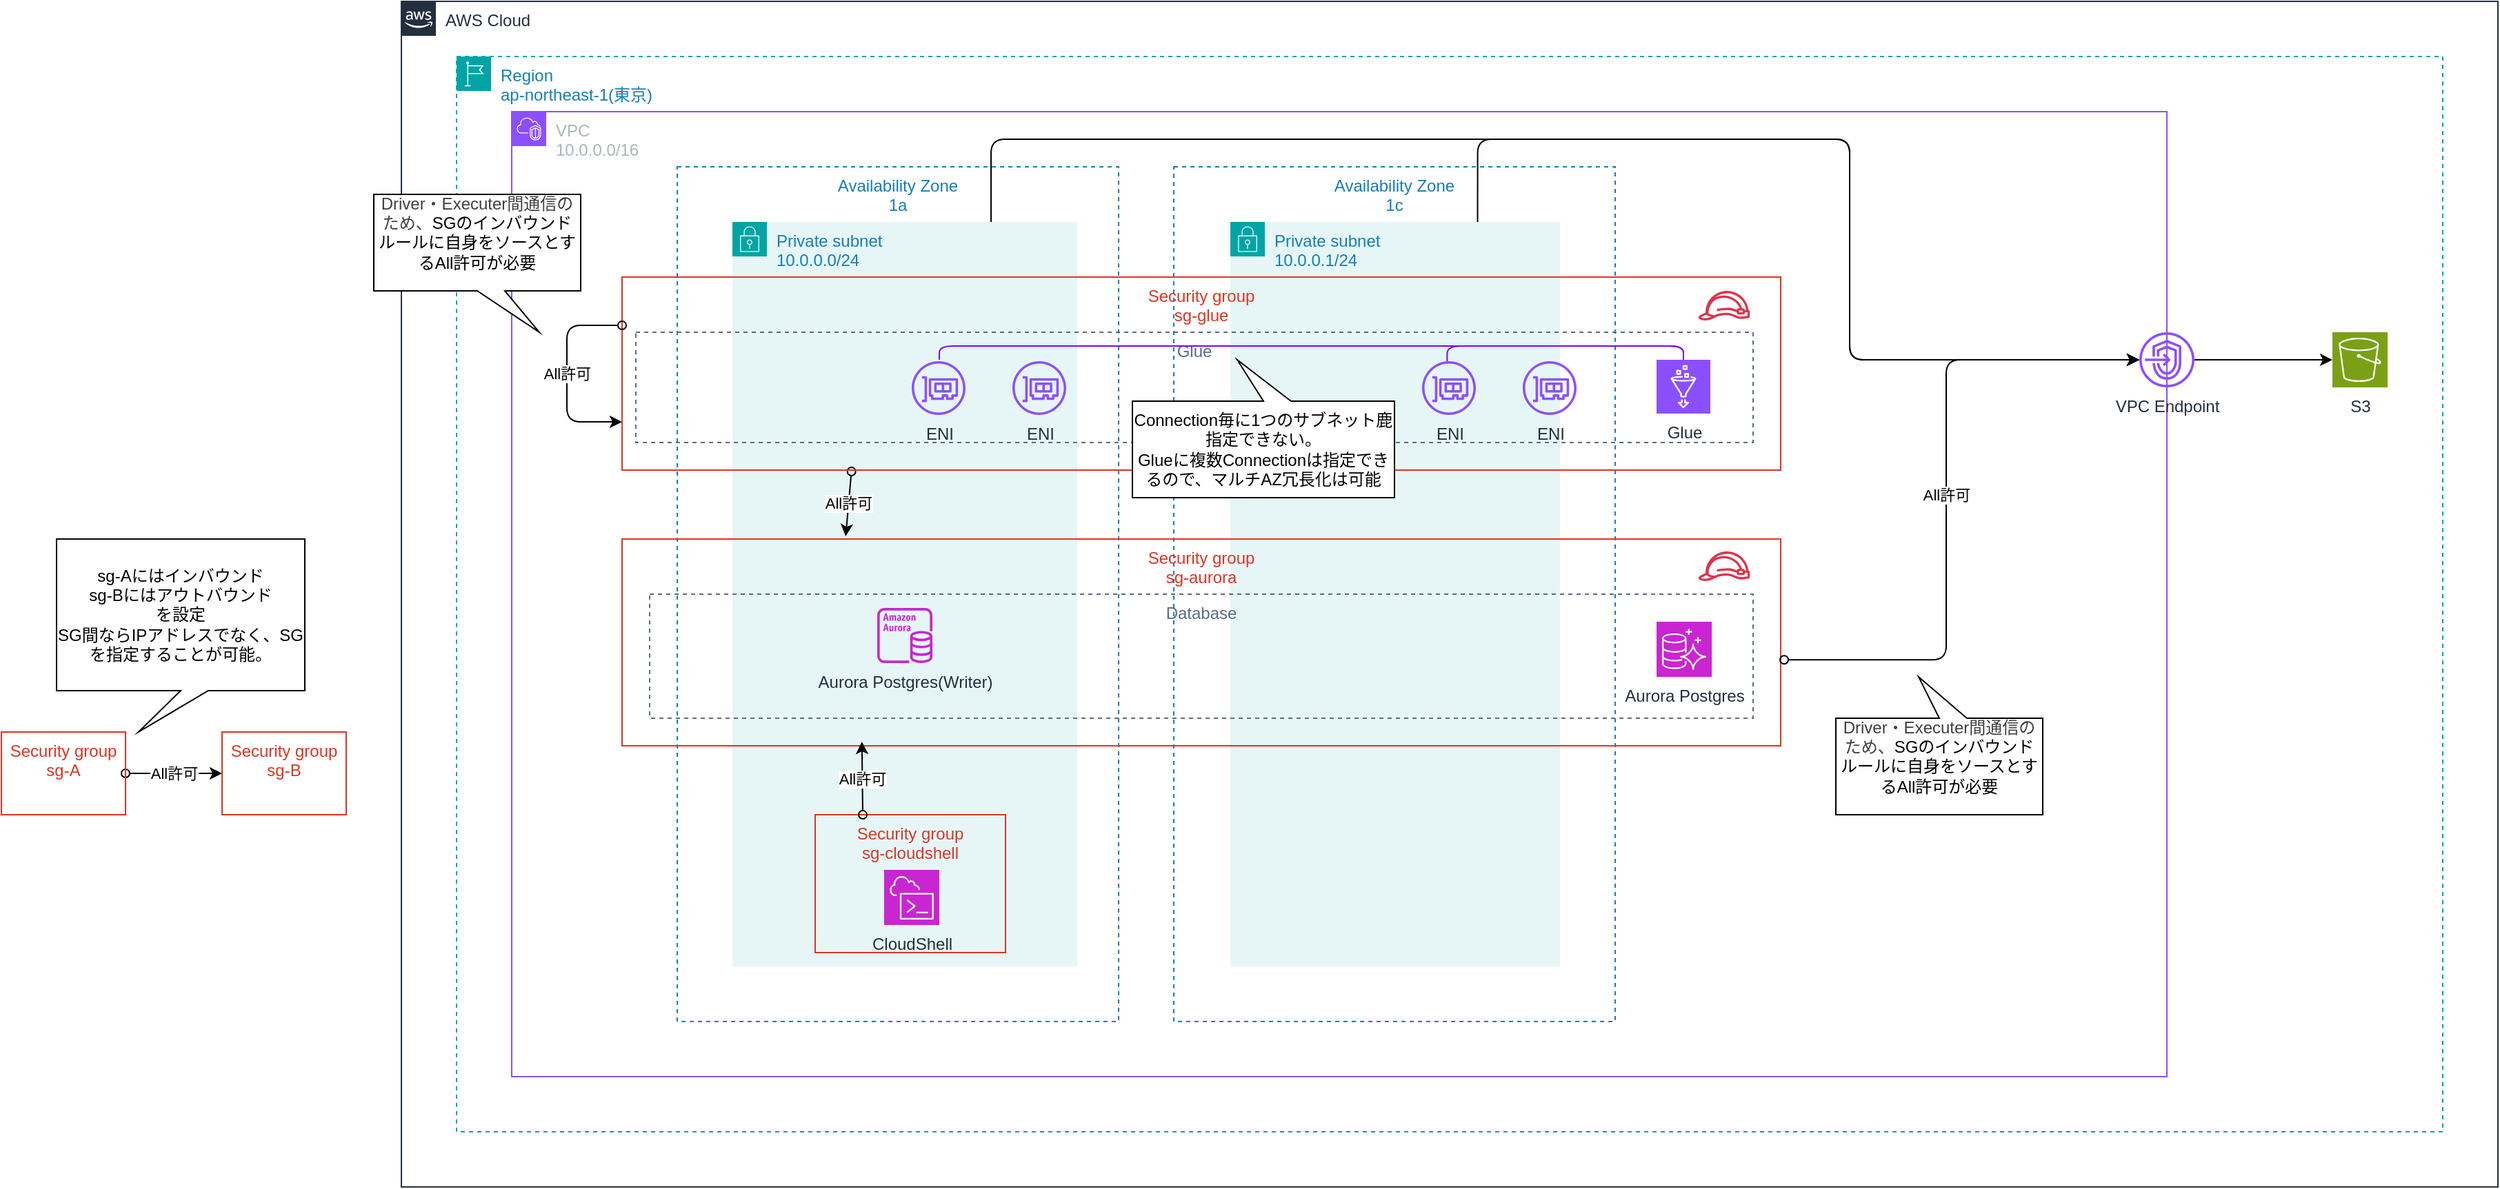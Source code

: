 <mxfile>
    <diagram id="7bn0JzQapbN7nQu4P8Pe" name="Page-1">
        <mxGraphModel dx="3030" dy="786" grid="1" gridSize="10" guides="1" tooltips="1" connect="1" arrows="1" fold="1" page="1" pageScale="1" pageWidth="1600" pageHeight="900" math="0" shadow="0">
            <root>
                <mxCell id="0"/>
                <mxCell id="1" style="" parent="0"/>
                <mxCell id="163" style="edgeStyle=orthogonalEdgeStyle;html=1;exitX=0.75;exitY=0;exitDx=0;exitDy=0;" parent="1" source="103" target="111" edge="1">
                    <mxGeometry relative="1" as="geometry">
                        <mxPoint x="820" y="210" as="sourcePoint"/>
                        <Array as="points">
                            <mxPoint x="820" y="140"/>
                            <mxPoint x="1090" y="140"/>
                            <mxPoint x="1090" y="300"/>
                        </Array>
                    </mxGeometry>
                </mxCell>
                <mxCell id="164" style="edgeStyle=orthogonalEdgeStyle;html=1;exitX=0.75;exitY=0;exitDx=0;exitDy=0;" parent="1" source="105" target="111" edge="1">
                    <mxGeometry relative="1" as="geometry">
                        <mxPoint x="820" y="210" as="sourcePoint"/>
                        <Array as="points">
                            <mxPoint x="468" y="140"/>
                            <mxPoint x="1090" y="140"/>
                            <mxPoint x="1090" y="300"/>
                        </Array>
                    </mxGeometry>
                </mxCell>
                <mxCell id="165" style="html=1;entryX=0;entryY=0.5;entryDx=0;entryDy=0;entryPerimeter=0;" parent="1" source="111" target="110" edge="1">
                    <mxGeometry relative="1" as="geometry">
                        <mxPoint x="477" y="210" as="sourcePoint"/>
                        <mxPoint x="1310" y="310" as="targetPoint"/>
                    </mxGeometry>
                </mxCell>
                <mxCell id="32" value="AWS" style="locked=1;" parent="0"/>
                <mxCell id="56" value="AWS Cloud" style="points=[[0,0],[0.25,0],[0.5,0],[0.75,0],[1,0],[1,0.25],[1,0.5],[1,0.75],[1,1],[0.75,1],[0.5,1],[0.25,1],[0,1],[0,0.75],[0,0.5],[0,0.25]];outlineConnect=0;gradientColor=none;html=1;whiteSpace=wrap;fontSize=12;fontStyle=0;container=1;pointerEvents=0;collapsible=0;recursiveResize=0;shape=mxgraph.aws4.group;grIcon=mxgraph.aws4.group_aws_cloud_alt;strokeColor=#232F3E;fillColor=none;verticalAlign=top;align=left;spacingLeft=30;fontColor=#232F3E;dashed=0;" parent="32" vertex="1">
                    <mxGeometry x="40" y="40" width="1520" height="860" as="geometry"/>
                </mxCell>
                <mxCell id="73" value="Region&lt;div&gt;ap-northeast-1(東京)&lt;/div&gt;" style="points=[[0,0],[0.25,0],[0.5,0],[0.75,0],[1,0],[1,0.25],[1,0.5],[1,0.75],[1,1],[0.75,1],[0.5,1],[0.25,1],[0,1],[0,0.75],[0,0.5],[0,0.25]];outlineConnect=0;gradientColor=none;html=1;whiteSpace=wrap;fontSize=12;fontStyle=0;container=1;pointerEvents=0;collapsible=0;recursiveResize=0;shape=mxgraph.aws4.group;grIcon=mxgraph.aws4.group_region;strokeColor=#00A4A6;fillColor=none;verticalAlign=top;align=left;spacingLeft=30;fontColor=#147EBA;dashed=1;" parent="32" vertex="1">
                    <mxGeometry x="80" y="80" width="1440" height="780" as="geometry"/>
                </mxCell>
                <mxCell id="33" value="VPC" style="locked=1;" parent="0"/>
                <mxCell id="87" value="VPC&lt;div&gt;10.0.0.0/16&lt;/div&gt;" style="points=[[0,0],[0.25,0],[0.5,0],[0.75,0],[1,0],[1,0.25],[1,0.5],[1,0.75],[1,1],[0.75,1],[0.5,1],[0.25,1],[0,1],[0,0.75],[0,0.5],[0,0.25]];outlineConnect=0;gradientColor=none;html=1;whiteSpace=wrap;fontSize=12;fontStyle=0;container=1;pointerEvents=0;collapsible=0;recursiveResize=0;shape=mxgraph.aws4.group;grIcon=mxgraph.aws4.group_vpc2;strokeColor=#8C4FFF;fillColor=none;verticalAlign=top;align=left;spacingLeft=30;fontColor=#AAB7B8;dashed=0;" parent="33" vertex="1">
                    <mxGeometry x="120" y="120" width="1200" height="700" as="geometry"/>
                </mxCell>
                <mxCell id="35" value="AZ" style="locked=1;" parent="0"/>
                <mxCell id="108" value="Availability Zone&lt;div&gt;1c&lt;/div&gt;" style="fillColor=none;strokeColor=#147EBA;dashed=1;verticalAlign=top;fontStyle=0;fontColor=#147EBA;whiteSpace=wrap;html=1;" parent="35" vertex="1">
                    <mxGeometry x="600" y="160" width="320" height="620" as="geometry"/>
                </mxCell>
                <mxCell id="109" value="Availability Zone&lt;div&gt;1a&lt;/div&gt;" style="fillColor=none;strokeColor=#147EBA;dashed=1;verticalAlign=top;fontStyle=0;fontColor=#147EBA;whiteSpace=wrap;html=1;" parent="35" vertex="1">
                    <mxGeometry x="240" y="160" width="320" height="620" as="geometry"/>
                </mxCell>
                <mxCell id="34" value="サブネット" style="" parent="0"/>
                <mxCell id="103" value="Private subnet&lt;div&gt;10.0.0.1/24&lt;/div&gt;" style="points=[[0,0],[0.25,0],[0.5,0],[0.75,0],[1,0],[1,0.25],[1,0.5],[1,0.75],[1,1],[0.75,1],[0.5,1],[0.25,1],[0,1],[0,0.75],[0,0.5],[0,0.25]];outlineConnect=0;gradientColor=none;html=1;whiteSpace=wrap;fontSize=12;fontStyle=0;container=1;pointerEvents=0;collapsible=0;recursiveResize=0;shape=mxgraph.aws4.group;grIcon=mxgraph.aws4.group_security_group;grStroke=0;strokeColor=#00A4A6;fillColor=#E6F6F7;verticalAlign=top;align=left;spacingLeft=30;fontColor=#147EBA;dashed=0;" parent="34" vertex="1">
                    <mxGeometry x="641" y="200" width="239" height="540" as="geometry"/>
                </mxCell>
                <mxCell id="105" value="Private subnet&lt;div&gt;10.0.0.0/24&lt;/div&gt;" style="points=[[0,0],[0.25,0],[0.5,0],[0.75,0],[1,0],[1,0.25],[1,0.5],[1,0.75],[1,1],[0.75,1],[0.5,1],[0.25,1],[0,1],[0,0.75],[0,0.5],[0,0.25]];outlineConnect=0;gradientColor=none;html=1;whiteSpace=wrap;fontSize=12;fontStyle=0;container=1;pointerEvents=0;collapsible=0;recursiveResize=0;shape=mxgraph.aws4.group;grIcon=mxgraph.aws4.group_security_group;grStroke=0;strokeColor=#00A4A6;fillColor=#E6F6F7;verticalAlign=top;align=left;spacingLeft=30;fontColor=#147EBA;dashed=0;" parent="34" vertex="1">
                    <mxGeometry x="280" y="200" width="250" height="540" as="geometry"/>
                </mxCell>
                <mxCell id="117" value="セキュリティグループ" style="" parent="0"/>
                <mxCell id="131" value="Security group&lt;div&gt;sg-cloudshell&lt;/div&gt;" style="fillColor=none;strokeColor=#DD3522;verticalAlign=top;fontStyle=0;fontColor=#DD3522;whiteSpace=wrap;html=1;" parent="117" vertex="1">
                    <mxGeometry x="340" y="630" width="138" height="100" as="geometry"/>
                </mxCell>
                <mxCell id="149" value="Security group&lt;div&gt;sg-aurora&lt;/div&gt;" style="fillColor=none;strokeColor=#DD3522;verticalAlign=top;fontStyle=0;fontColor=#DD3522;whiteSpace=wrap;html=1;" parent="117" vertex="1">
                    <mxGeometry x="200" y="430" width="840" height="150" as="geometry"/>
                </mxCell>
                <mxCell id="153" value="All許可" style="edgeStyle=none;html=1;exitX=0.198;exitY=1.007;exitDx=0;exitDy=0;entryX=0.193;entryY=-0.013;entryDx=0;entryDy=0;startArrow=oval;startFill=0;entryPerimeter=0;exitPerimeter=0;" parent="117" source="150" target="149" edge="1">
                    <mxGeometry relative="1" as="geometry"/>
                </mxCell>
                <mxCell id="150" value="Security group&lt;div&gt;sg-glue&lt;/div&gt;" style="fillColor=none;strokeColor=#DD3522;verticalAlign=top;fontStyle=0;fontColor=#DD3522;whiteSpace=wrap;html=1;" parent="117" vertex="1">
                    <mxGeometry x="200" y="240" width="840" height="140" as="geometry"/>
                </mxCell>
                <mxCell id="151" value="All許可" style="edgeStyle=none;html=1;exitX=0.25;exitY=0;exitDx=0;exitDy=0;entryX=0.207;entryY=0.98;entryDx=0;entryDy=0;entryPerimeter=0;startArrow=oval;startFill=0;" parent="117" source="131" target="149" edge="1">
                    <mxGeometry relative="1" as="geometry"/>
                </mxCell>
                <mxCell id="154" value="All許可" style="edgeStyle=none;html=1;exitX=1;exitY=0.5;exitDx=0;exitDy=0;startArrow=oval;startFill=0;entryX=0;entryY=0.5;entryDx=0;entryDy=0;" parent="117" source="156" target="157" edge="1">
                    <mxGeometry relative="1" as="geometry">
                        <mxPoint x="-160" y="602" as="sourcePoint"/>
                        <mxPoint x="-91" y="600" as="targetPoint"/>
                    </mxGeometry>
                </mxCell>
                <mxCell id="156" value="Security group&lt;div&gt;sg-A&lt;/div&gt;" style="fillColor=none;strokeColor=#DD3522;verticalAlign=top;fontStyle=0;fontColor=#DD3522;whiteSpace=wrap;html=1;" parent="117" vertex="1">
                    <mxGeometry x="-250" y="570" width="90" height="60" as="geometry"/>
                </mxCell>
                <mxCell id="157" value="Security group&lt;div&gt;sg-B&lt;/div&gt;" style="fillColor=none;strokeColor=#DD3522;verticalAlign=top;fontStyle=0;fontColor=#DD3522;whiteSpace=wrap;html=1;" parent="117" vertex="1">
                    <mxGeometry x="-90" y="570" width="90" height="60" as="geometry"/>
                </mxCell>
                <mxCell id="160" value="All許可" style="edgeStyle=orthogonalEdgeStyle;html=1;exitX=0;exitY=0.25;exitDx=0;exitDy=0;startArrow=oval;startFill=0;rounded=1;curved=0;entryX=0;entryY=0.75;entryDx=0;entryDy=0;" parent="117" source="150" target="150" edge="1">
                    <mxGeometry relative="1" as="geometry">
                        <mxPoint x="1120" y="290" as="sourcePoint"/>
                        <mxPoint x="1020" y="320" as="targetPoint"/>
                        <Array as="points">
                            <mxPoint x="160" y="275"/>
                            <mxPoint x="160" y="345"/>
                        </Array>
                    </mxGeometry>
                </mxCell>
                <mxCell id="167" value="All許可" style="edgeStyle=orthogonalEdgeStyle;html=1;exitX=1.003;exitY=0.584;exitDx=0;exitDy=0;startArrow=oval;startFill=0;exitPerimeter=0;" parent="117" source="149" target="111" edge="1">
                    <mxGeometry relative="1" as="geometry">
                        <mxPoint x="1104" y="510" as="sourcePoint"/>
                        <mxPoint x="1260" y="350" as="targetPoint"/>
                        <Array as="points">
                            <mxPoint x="1160" y="518"/>
                            <mxPoint x="1160" y="300"/>
                        </Array>
                    </mxGeometry>
                </mxCell>
                <mxCell id="121" value="リソースグループ" parent="0"/>
                <mxCell id="122" value="Database" style="fillColor=none;strokeColor=#5A6C86;dashed=1;verticalAlign=top;fontStyle=0;fontColor=#5A6C86;whiteSpace=wrap;html=1;" parent="121" vertex="1">
                    <mxGeometry x="220" y="470" width="800" height="90" as="geometry"/>
                </mxCell>
                <mxCell id="123" value="Glue" style="fillColor=none;strokeColor=#5A6C86;dashed=1;verticalAlign=top;fontStyle=0;fontColor=#5A6C86;whiteSpace=wrap;html=1;" parent="121" vertex="1">
                    <mxGeometry x="210" y="280" width="810" height="80" as="geometry"/>
                </mxCell>
                <mxCell id="37" value="リソース" parent="0"/>
                <mxCell id="110" value="S3" style="sketch=0;points=[[0,0,0],[0.25,0,0],[0.5,0,0],[0.75,0,0],[1,0,0],[0,1,0],[0.25,1,0],[0.5,1,0],[0.75,1,0],[1,1,0],[0,0.25,0],[0,0.5,0],[0,0.75,0],[1,0.25,0],[1,0.5,0],[1,0.75,0]];outlineConnect=0;fontColor=#232F3E;fillColor=#7AA116;strokeColor=#ffffff;dashed=0;verticalLabelPosition=bottom;verticalAlign=top;align=center;html=1;fontSize=12;fontStyle=0;aspect=fixed;shape=mxgraph.aws4.resourceIcon;resIcon=mxgraph.aws4.s3;" parent="37" vertex="1">
                    <mxGeometry x="1440" y="280" width="40" height="40" as="geometry"/>
                </mxCell>
                <mxCell id="111" value="VPC Endpoint" style="sketch=0;outlineConnect=0;fontColor=#232F3E;gradientColor=none;fillColor=#8C4FFF;strokeColor=none;dashed=0;verticalLabelPosition=bottom;verticalAlign=top;align=center;html=1;fontSize=12;fontStyle=0;aspect=fixed;pointerEvents=1;shape=mxgraph.aws4.endpoints;" parent="37" vertex="1">
                    <mxGeometry x="1300" y="280" width="40" height="40" as="geometry"/>
                </mxCell>
                <mxCell id="113" value="Aurora Postgres(Writer)" style="sketch=0;outlineConnect=0;fontColor=#232F3E;gradientColor=none;fillColor=#C925D1;strokeColor=none;dashed=0;verticalLabelPosition=bottom;verticalAlign=top;align=center;html=1;fontSize=12;fontStyle=0;aspect=fixed;pointerEvents=1;shape=mxgraph.aws4.aurora_instance;" parent="37" vertex="1">
                    <mxGeometry x="385" y="480" width="40" height="40" as="geometry"/>
                </mxCell>
                <mxCell id="115" value="Glue" style="sketch=0;points=[[0,0,0],[0.25,0,0],[0.5,0,0],[0.75,0,0],[1,0,0],[0,1,0],[0.25,1,0],[0.5,1,0],[0.75,1,0],[1,1,0],[0,0.25,0],[0,0.5,0],[0,0.75,0],[1,0.25,0],[1,0.5,0],[1,0.75,0]];outlineConnect=0;fontColor=#232F3E;fillColor=#8C4FFF;strokeColor=#ffffff;dashed=0;verticalLabelPosition=bottom;verticalAlign=top;align=center;html=1;fontSize=12;fontStyle=0;aspect=fixed;shape=mxgraph.aws4.resourceIcon;resIcon=mxgraph.aws4.glue;" parent="37" vertex="1">
                    <mxGeometry x="950" y="300" width="39" height="39" as="geometry"/>
                </mxCell>
                <mxCell id="119" value="Aurora Postgres" style="sketch=0;points=[[0,0,0],[0.25,0,0],[0.5,0,0],[0.75,0,0],[1,0,0],[0,1,0],[0.25,1,0],[0.5,1,0],[0.75,1,0],[1,1,0],[0,0.25,0],[0,0.5,0],[0,0.75,0],[1,0.25,0],[1,0.5,0],[1,0.75,0]];outlineConnect=0;fontColor=#232F3E;fillColor=#C925D1;strokeColor=#ffffff;dashed=0;verticalLabelPosition=bottom;verticalAlign=top;align=center;html=1;fontSize=12;fontStyle=0;aspect=fixed;shape=mxgraph.aws4.resourceIcon;resIcon=mxgraph.aws4.aurora;" parent="37" vertex="1">
                    <mxGeometry x="950" y="490" width="40" height="40" as="geometry"/>
                </mxCell>
                <mxCell id="125" value="ENI" style="sketch=0;outlineConnect=0;fontColor=#232F3E;gradientColor=none;fillColor=#8C4FFF;strokeColor=none;dashed=0;verticalLabelPosition=bottom;verticalAlign=top;align=center;html=1;fontSize=12;fontStyle=0;aspect=fixed;pointerEvents=1;shape=mxgraph.aws4.elastic_network_interface;" parent="37" vertex="1">
                    <mxGeometry x="410" y="301" width="39" height="39" as="geometry"/>
                </mxCell>
                <mxCell id="126" value="ENI" style="sketch=0;outlineConnect=0;fontColor=#232F3E;gradientColor=none;fillColor=#8C4FFF;strokeColor=none;dashed=0;verticalLabelPosition=bottom;verticalAlign=top;align=center;html=1;fontSize=12;fontStyle=0;aspect=fixed;pointerEvents=1;shape=mxgraph.aws4.elastic_network_interface;" parent="37" vertex="1">
                    <mxGeometry x="483" y="301" width="39" height="39" as="geometry"/>
                </mxCell>
                <mxCell id="127" value="ENI" style="sketch=0;outlineConnect=0;fontColor=#232F3E;gradientColor=none;fillColor=#8C4FFF;strokeColor=none;dashed=0;verticalLabelPosition=bottom;verticalAlign=top;align=center;html=1;fontSize=12;fontStyle=0;aspect=fixed;pointerEvents=1;shape=mxgraph.aws4.elastic_network_interface;" parent="37" vertex="1">
                    <mxGeometry x="853" y="301" width="39" height="39" as="geometry"/>
                </mxCell>
                <mxCell id="128" value="ENI" style="sketch=0;outlineConnect=0;fontColor=#232F3E;gradientColor=none;fillColor=#8C4FFF;strokeColor=none;dashed=0;verticalLabelPosition=bottom;verticalAlign=top;align=center;html=1;fontSize=12;fontStyle=0;aspect=fixed;pointerEvents=1;shape=mxgraph.aws4.elastic_network_interface;" parent="37" vertex="1">
                    <mxGeometry x="780" y="301" width="39" height="39" as="geometry"/>
                </mxCell>
                <mxCell id="132" value="CloudShell" style="sketch=0;points=[[0,0,0],[0.25,0,0],[0.5,0,0],[0.75,0,0],[1,0,0],[0,1,0],[0.25,1,0],[0.5,1,0],[0.75,1,0],[1,1,0],[0,0.25,0],[0,0.5,0],[0,0.75,0],[1,0.25,0],[1,0.5,0],[1,0.75,0]];outlineConnect=0;fontColor=#232F3E;fillColor=#C925D1;strokeColor=#ffffff;dashed=0;verticalLabelPosition=bottom;verticalAlign=top;align=center;html=1;fontSize=12;fontStyle=0;aspect=fixed;shape=mxgraph.aws4.resourceIcon;resIcon=mxgraph.aws4.cloudshell;" parent="37" vertex="1">
                    <mxGeometry x="390" y="670" width="40" height="40" as="geometry"/>
                </mxCell>
                <mxCell id="170" value="" style="sketch=0;outlineConnect=0;fontColor=#232F3E;gradientColor=none;fillColor=#DD344C;strokeColor=none;dashed=0;verticalLabelPosition=bottom;verticalAlign=top;align=center;html=1;fontSize=12;fontStyle=0;aspect=fixed;pointerEvents=1;shape=mxgraph.aws4.role;" vertex="1" parent="37">
                    <mxGeometry x="980" y="439" width="38" height="21.44" as="geometry"/>
                </mxCell>
                <mxCell id="171" value="" style="sketch=0;outlineConnect=0;fontColor=#232F3E;gradientColor=none;fillColor=#DD344C;strokeColor=none;dashed=0;verticalLabelPosition=bottom;verticalAlign=top;align=center;html=1;fontSize=12;fontStyle=0;aspect=fixed;pointerEvents=1;shape=mxgraph.aws4.role;" vertex="1" parent="37">
                    <mxGeometry x="980" y="250" width="38" height="21.44" as="geometry"/>
                </mxCell>
                <mxCell id="134" value="フロー" parent="0"/>
                <mxCell id="176" value="" style="endArrow=none;html=1;entryX=0.5;entryY=0;entryDx=0;entryDy=0;entryPerimeter=0;edgeStyle=orthogonalEdgeStyle;exitX=0.466;exitY=-0.001;exitDx=0;exitDy=0;exitPerimeter=0;strokeColor=#7F00FF;" edge="1" parent="134" source="128" target="115">
                    <mxGeometry width="50" height="50" relative="1" as="geometry">
                        <mxPoint x="720" y="610" as="sourcePoint"/>
                        <mxPoint x="770" y="560" as="targetPoint"/>
                    </mxGeometry>
                </mxCell>
                <mxCell id="178" value="" style="endArrow=none;html=1;entryX=0.5;entryY=0;entryDx=0;entryDy=0;entryPerimeter=0;edgeStyle=orthogonalEdgeStyle;exitX=0.513;exitY=-0.026;exitDx=0;exitDy=0;exitPerimeter=0;strokeColor=#7F00FF;" edge="1" parent="134" source="125" target="115">
                    <mxGeometry width="50" height="50" relative="1" as="geometry">
                        <mxPoint x="720" y="610" as="sourcePoint"/>
                        <mxPoint x="770" y="560" as="targetPoint"/>
                    </mxGeometry>
                </mxCell>
                <mxCell id="158" value="説明" parent="0"/>
                <mxCell id="159" value="sg-Aにはインバウンド&lt;div&gt;sg-Bにはアウトバウンド&lt;/div&gt;&lt;div&gt;を設定&lt;/div&gt;&lt;div&gt;SG間ならIPアドレスでなく、SGを指定することが可能。&lt;/div&gt;" style="shape=callout;whiteSpace=wrap;html=1;perimeter=calloutPerimeter;position2=0.33;" parent="158" vertex="1">
                    <mxGeometry x="-210" y="430" width="180" height="140" as="geometry"/>
                </mxCell>
                <mxCell id="161" value="&lt;span style=&quot;color: rgb(63, 63, 63);&quot;&gt;Driver・Executer間通信のため、&lt;/span&gt;SGの&lt;span style=&quot;background-color: transparent;&quot;&gt;インバウンドルールに自身をソースとするAll許可が必要&lt;/span&gt;&lt;div&gt;&lt;br&gt;&lt;/div&gt;" style="shape=callout;whiteSpace=wrap;html=1;perimeter=calloutPerimeter;position2=0.8;" parent="158" vertex="1">
                    <mxGeometry x="20" y="180" width="150" height="100" as="geometry"/>
                </mxCell>
                <mxCell id="168" value="&lt;span style=&quot;color: rgb(63, 63, 63);&quot;&gt;Driver・Executer間通信のため、&lt;/span&gt;SGの&lt;span style=&quot;background-color: transparent;&quot;&gt;インバウンドルールに自身をソースとするAll許可が必要&lt;/span&gt;&lt;div&gt;&lt;br&gt;&lt;/div&gt;" style="shape=callout;whiteSpace=wrap;html=1;perimeter=calloutPerimeter;position2=0.4;flipV=1;" parent="158" vertex="1">
                    <mxGeometry x="1080" y="530" width="150" height="100" as="geometry"/>
                </mxCell>
                <mxCell id="179" value="Connection毎に1つのサブネット鹿指定できない。&lt;div&gt;Glueに複数Connectionは指定できるので、マルチAZ冗長化は可能&lt;/div&gt;" style="shape=callout;whiteSpace=wrap;html=1;perimeter=calloutPerimeter;position2=0.4;flipV=1;" vertex="1" parent="158">
                    <mxGeometry x="570" y="300" width="190" height="100" as="geometry"/>
                </mxCell>
            </root>
        </mxGraphModel>
    </diagram>
</mxfile>